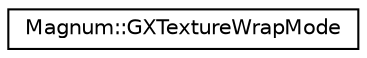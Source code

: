 digraph "圖形化之類別階層"
{
  edge [fontname="Helvetica",fontsize="10",labelfontname="Helvetica",labelfontsize="10"];
  node [fontname="Helvetica",fontsize="10",shape=record];
  rankdir="LR";
  Node1 [label="Magnum::GXTextureWrapMode",height=0.2,width=0.4,color="black", fillcolor="white", style="filled",URL="$class_magnum_1_1_g_x_texture_wrap_mode.html"];
}
